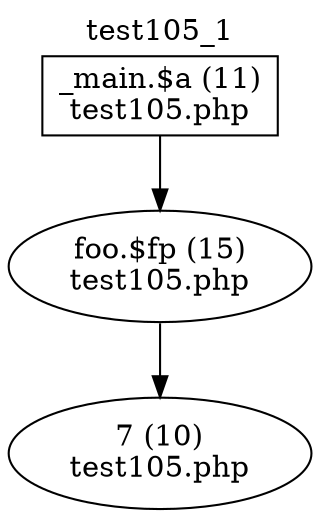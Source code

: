 digraph cfg {
  label="test105_1";
  labelloc=t;
  n1 [shape=box, label="_main.$a (11)\ntest105.php"];
  n2 [shape=ellipse, label="foo.$fp (15)\ntest105.php"];
  n3 [shape=ellipse, label="7 (10)\ntest105.php"];
  n1 -> n2;
  n2 -> n3;
}
